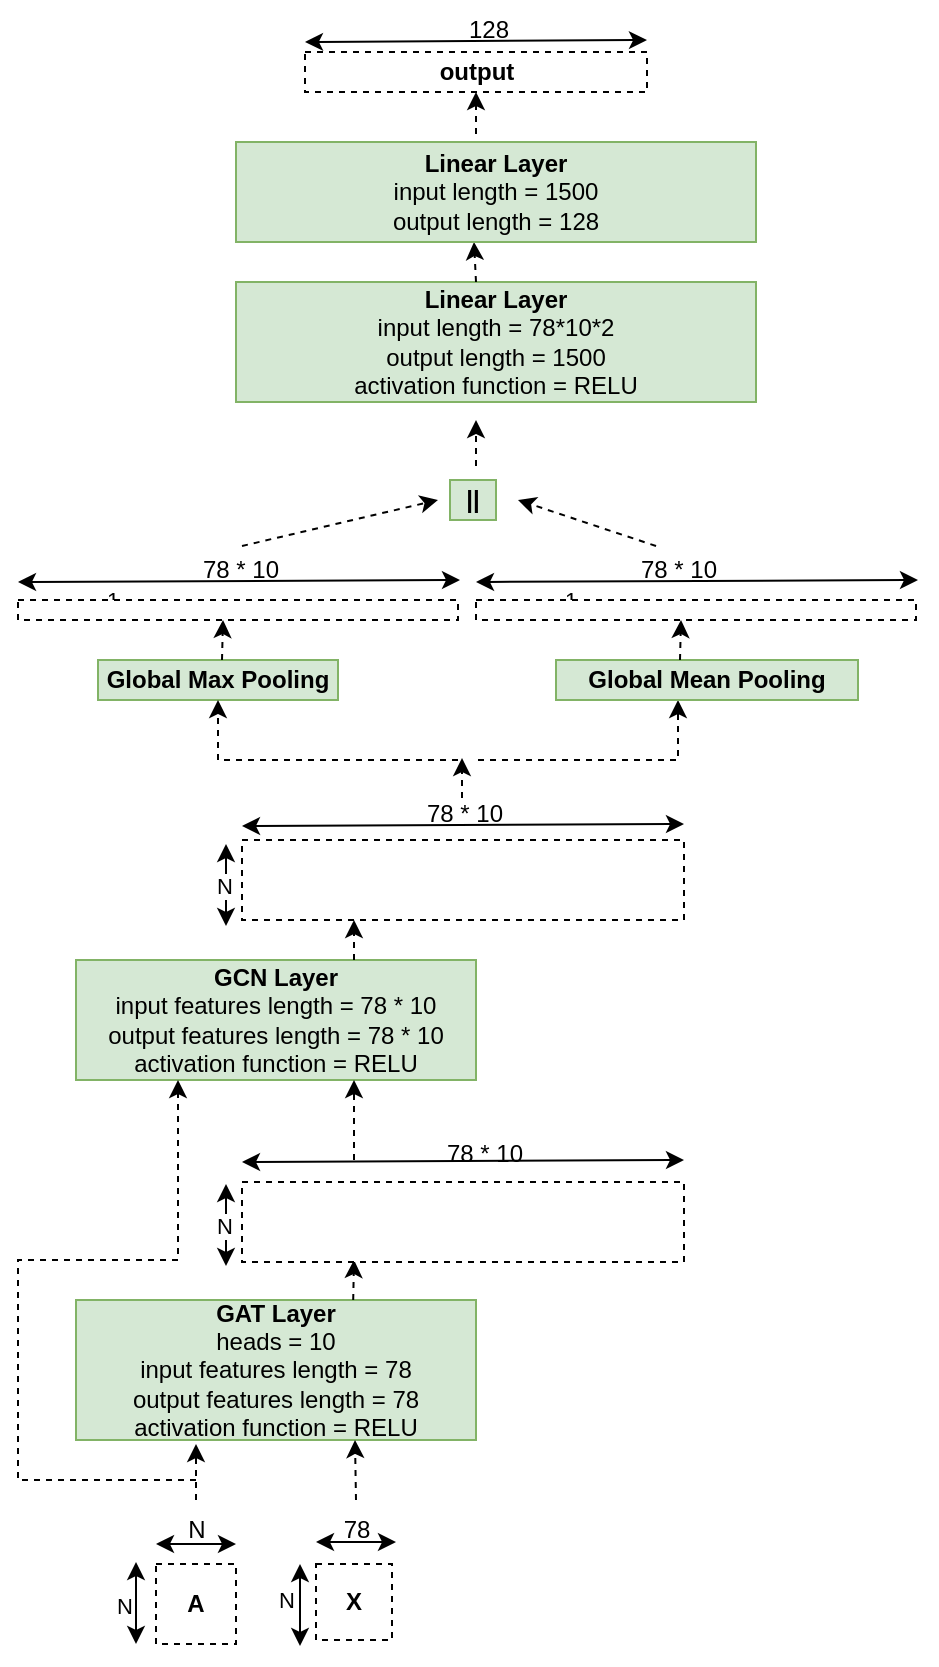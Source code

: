 <mxfile version="24.7.12">
  <diagram name="Page-1" id="uvbK2rB1im_UFAQpM1Mg">
    <mxGraphModel dx="880" dy="434" grid="1" gridSize="10" guides="1" tooltips="1" connect="1" arrows="1" fold="1" page="1" pageScale="1" pageWidth="850" pageHeight="1100" math="0" shadow="0">
      <root>
        <mxCell id="0" />
        <mxCell id="1" parent="0" />
        <mxCell id="ZdAE1cgL8-j8ZhJU6nY8-1" value="&lt;b&gt;GAT Layer&lt;/b&gt;&lt;div&gt;heads = 10&lt;/div&gt;&lt;div&gt;input features length = 78&lt;/div&gt;&lt;div&gt;output features length = 78&lt;/div&gt;&lt;div&gt;activation function = RELU&lt;/div&gt;" style="rounded=0;whiteSpace=wrap;html=1;fillColor=#d5e8d4;strokeColor=#82b366;" vertex="1" parent="1">
          <mxGeometry x="309" y="860" width="200" height="70" as="geometry" />
        </mxCell>
        <mxCell id="ZdAE1cgL8-j8ZhJU6nY8-2" value="&lt;b&gt;A&lt;/b&gt;" style="whiteSpace=wrap;html=1;aspect=fixed;dashed=1;" vertex="1" parent="1">
          <mxGeometry x="349" y="992" width="40" height="40" as="geometry" />
        </mxCell>
        <mxCell id="ZdAE1cgL8-j8ZhJU6nY8-3" value="&lt;b&gt;X&lt;/b&gt;" style="whiteSpace=wrap;html=1;aspect=fixed;dashed=1;" vertex="1" parent="1">
          <mxGeometry x="429" y="992" width="38" height="38" as="geometry" />
        </mxCell>
        <mxCell id="ZdAE1cgL8-j8ZhJU6nY8-4" value="" style="endArrow=classic;startArrow=classic;html=1;rounded=0;" edge="1" parent="1">
          <mxGeometry width="50" height="50" relative="1" as="geometry">
            <mxPoint x="349" y="982" as="sourcePoint" />
            <mxPoint x="389" y="982" as="targetPoint" />
          </mxGeometry>
        </mxCell>
        <mxCell id="ZdAE1cgL8-j8ZhJU6nY8-5" value="" style="endArrow=classic;startArrow=classic;html=1;rounded=0;" edge="1" parent="1">
          <mxGeometry width="50" height="50" relative="1" as="geometry">
            <mxPoint x="429" y="981" as="sourcePoint" />
            <mxPoint x="469" y="981" as="targetPoint" />
          </mxGeometry>
        </mxCell>
        <mxCell id="ZdAE1cgL8-j8ZhJU6nY8-6" value="" style="endArrow=classic;startArrow=classic;html=1;rounded=0;" edge="1" parent="1">
          <mxGeometry width="50" height="50" relative="1" as="geometry">
            <mxPoint x="339" y="1032" as="sourcePoint" />
            <mxPoint x="339" y="991" as="targetPoint" />
          </mxGeometry>
        </mxCell>
        <mxCell id="ZdAE1cgL8-j8ZhJU6nY8-7" value="N" style="edgeLabel;html=1;align=center;verticalAlign=middle;resizable=0;points=[];" vertex="1" connectable="0" parent="ZdAE1cgL8-j8ZhJU6nY8-6">
          <mxGeometry x="-0.073" y="4" relative="1" as="geometry">
            <mxPoint x="-2" as="offset" />
          </mxGeometry>
        </mxCell>
        <mxCell id="ZdAE1cgL8-j8ZhJU6nY8-8" value="" style="endArrow=classic;startArrow=classic;html=1;rounded=0;" edge="1" parent="1">
          <mxGeometry width="50" height="50" relative="1" as="geometry">
            <mxPoint x="421" y="1033" as="sourcePoint" />
            <mxPoint x="421" y="992" as="targetPoint" />
          </mxGeometry>
        </mxCell>
        <mxCell id="ZdAE1cgL8-j8ZhJU6nY8-9" value="N" style="text;html=1;align=center;verticalAlign=middle;resizable=0;points=[];autosize=1;strokeColor=none;fillColor=none;" vertex="1" parent="1">
          <mxGeometry x="354" y="960" width="30" height="30" as="geometry" />
        </mxCell>
        <mxCell id="ZdAE1cgL8-j8ZhJU6nY8-10" value="78" style="text;html=1;align=center;verticalAlign=middle;resizable=0;points=[];autosize=1;strokeColor=none;fillColor=none;" vertex="1" parent="1">
          <mxGeometry x="429" y="960" width="40" height="30" as="geometry" />
        </mxCell>
        <mxCell id="ZdAE1cgL8-j8ZhJU6nY8-11" value="N" style="edgeLabel;html=1;align=center;verticalAlign=middle;resizable=0;points=[];" vertex="1" connectable="0" parent="1">
          <mxGeometry x="409" y="962" as="geometry">
            <mxPoint x="5" y="48" as="offset" />
          </mxGeometry>
        </mxCell>
        <mxCell id="ZdAE1cgL8-j8ZhJU6nY8-12" value="" style="endArrow=classic;html=1;rounded=0;entryX=0.295;entryY=1.05;entryDx=0;entryDy=0;entryPerimeter=0;dashed=1;" edge="1" parent="1">
          <mxGeometry width="50" height="50" relative="1" as="geometry">
            <mxPoint x="369" y="960" as="sourcePoint" />
            <mxPoint x="369" y="932" as="targetPoint" />
          </mxGeometry>
        </mxCell>
        <mxCell id="ZdAE1cgL8-j8ZhJU6nY8-13" value="" style="endArrow=classic;html=1;rounded=0;entryX=0.295;entryY=1.05;entryDx=0;entryDy=0;entryPerimeter=0;dashed=1;" edge="1" parent="1">
          <mxGeometry width="50" height="50" relative="1" as="geometry">
            <mxPoint x="449" y="960" as="sourcePoint" />
            <mxPoint x="448.5" y="930" as="targetPoint" />
          </mxGeometry>
        </mxCell>
        <mxCell id="ZdAE1cgL8-j8ZhJU6nY8-14" value="" style="endArrow=classic;startArrow=classic;html=1;rounded=0;" edge="1" parent="1">
          <mxGeometry width="50" height="50" relative="1" as="geometry">
            <mxPoint x="392" y="791" as="sourcePoint" />
            <mxPoint x="613" y="790" as="targetPoint" />
          </mxGeometry>
        </mxCell>
        <mxCell id="ZdAE1cgL8-j8ZhJU6nY8-15" value="" style="endArrow=classic;startArrow=classic;html=1;rounded=0;" edge="1" parent="1">
          <mxGeometry width="50" height="50" relative="1" as="geometry">
            <mxPoint x="384" y="843" as="sourcePoint" />
            <mxPoint x="384" y="802" as="targetPoint" />
          </mxGeometry>
        </mxCell>
        <mxCell id="ZdAE1cgL8-j8ZhJU6nY8-16" value="N" style="edgeLabel;html=1;align=center;verticalAlign=middle;resizable=0;points=[];" vertex="1" connectable="0" parent="ZdAE1cgL8-j8ZhJU6nY8-15">
          <mxGeometry x="-0.024" y="1" relative="1" as="geometry">
            <mxPoint as="offset" />
          </mxGeometry>
        </mxCell>
        <mxCell id="ZdAE1cgL8-j8ZhJU6nY8-17" value="" style="endArrow=classic;html=1;rounded=0;dashed=1;exitX=0.693;exitY=0;exitDx=0;exitDy=0;exitPerimeter=0;" edge="1" parent="1" source="ZdAE1cgL8-j8ZhJU6nY8-1">
          <mxGeometry width="50" height="50" relative="1" as="geometry">
            <mxPoint x="448.5" y="822" as="sourcePoint" />
            <mxPoint x="448" y="840" as="targetPoint" />
          </mxGeometry>
        </mxCell>
        <mxCell id="ZdAE1cgL8-j8ZhJU6nY8-18" value="" style="rounded=0;whiteSpace=wrap;html=1;dashed=1;" vertex="1" parent="1">
          <mxGeometry x="392" y="801" width="221" height="40" as="geometry" />
        </mxCell>
        <mxCell id="ZdAE1cgL8-j8ZhJU6nY8-19" value="78 * 10" style="text;html=1;align=center;verticalAlign=middle;resizable=0;points=[];autosize=1;strokeColor=none;fillColor=none;" vertex="1" parent="1">
          <mxGeometry x="473" y="602" width="60" height="30" as="geometry" />
        </mxCell>
        <mxCell id="ZdAE1cgL8-j8ZhJU6nY8-20" value="&lt;b&gt;GCN Layer&lt;/b&gt;&lt;div&gt;input features length = 78 * 10&lt;/div&gt;&lt;div&gt;output features length =&amp;nbsp;&lt;span style=&quot;background-color: initial;&quot;&gt;78 * 10&lt;/span&gt;&lt;/div&gt;&lt;div&gt;activation function = RELU&lt;/div&gt;" style="rounded=0;whiteSpace=wrap;html=1;fillColor=#d5e8d4;strokeColor=#82b366;" vertex="1" parent="1">
          <mxGeometry x="309" y="690" width="200" height="60" as="geometry" />
        </mxCell>
        <mxCell id="ZdAE1cgL8-j8ZhJU6nY8-21" value="" style="endArrow=classic;html=1;rounded=0;dashed=1;" edge="1" parent="1">
          <mxGeometry width="50" height="50" relative="1" as="geometry">
            <mxPoint x="448" y="790" as="sourcePoint" />
            <mxPoint x="448" y="750" as="targetPoint" />
          </mxGeometry>
        </mxCell>
        <mxCell id="ZdAE1cgL8-j8ZhJU6nY8-22" value="" style="endArrow=classic;html=1;rounded=0;dashed=1;" edge="1" parent="1">
          <mxGeometry width="50" height="50" relative="1" as="geometry">
            <mxPoint x="369" y="950" as="sourcePoint" />
            <mxPoint x="360" y="750" as="targetPoint" />
            <Array as="points">
              <mxPoint x="280" y="950" />
              <mxPoint x="280" y="840" />
              <mxPoint x="360" y="840" />
            </Array>
          </mxGeometry>
        </mxCell>
        <mxCell id="ZdAE1cgL8-j8ZhJU6nY8-23" value="" style="endArrow=classic;startArrow=classic;html=1;rounded=0;" edge="1" parent="1">
          <mxGeometry width="50" height="50" relative="1" as="geometry">
            <mxPoint x="392" y="623" as="sourcePoint" />
            <mxPoint x="613" y="622" as="targetPoint" />
          </mxGeometry>
        </mxCell>
        <mxCell id="ZdAE1cgL8-j8ZhJU6nY8-24" value="" style="endArrow=classic;startArrow=classic;html=1;rounded=0;" edge="1" parent="1">
          <mxGeometry width="50" height="50" relative="1" as="geometry">
            <mxPoint x="384" y="673" as="sourcePoint" />
            <mxPoint x="384" y="632" as="targetPoint" />
          </mxGeometry>
        </mxCell>
        <mxCell id="ZdAE1cgL8-j8ZhJU6nY8-25" value="N" style="edgeLabel;html=1;align=center;verticalAlign=middle;resizable=0;points=[];" vertex="1" connectable="0" parent="ZdAE1cgL8-j8ZhJU6nY8-24">
          <mxGeometry x="-0.024" y="1" relative="1" as="geometry">
            <mxPoint as="offset" />
          </mxGeometry>
        </mxCell>
        <mxCell id="ZdAE1cgL8-j8ZhJU6nY8-26" value="" style="endArrow=classic;html=1;rounded=0;dashed=1;exitX=0.693;exitY=0;exitDx=0;exitDy=0;exitPerimeter=0;" edge="1" parent="1">
          <mxGeometry width="50" height="50" relative="1" as="geometry">
            <mxPoint x="448" y="690" as="sourcePoint" />
            <mxPoint x="448" y="670" as="targetPoint" />
          </mxGeometry>
        </mxCell>
        <mxCell id="ZdAE1cgL8-j8ZhJU6nY8-27" value="" style="rounded=0;whiteSpace=wrap;html=1;dashed=1;" vertex="1" parent="1">
          <mxGeometry x="392" y="630" width="221" height="40" as="geometry" />
        </mxCell>
        <mxCell id="ZdAE1cgL8-j8ZhJU6nY8-28" value="78 * 10" style="text;html=1;align=center;verticalAlign=middle;resizable=0;points=[];autosize=1;strokeColor=none;fillColor=none;" vertex="1" parent="1">
          <mxGeometry x="483" y="772" width="60" height="30" as="geometry" />
        </mxCell>
        <mxCell id="ZdAE1cgL8-j8ZhJU6nY8-30" value="&lt;b&gt;Global Max Pooling&lt;/b&gt;" style="rounded=0;whiteSpace=wrap;html=1;fillColor=#d5e8d4;strokeColor=#82b366;" vertex="1" parent="1">
          <mxGeometry x="320" y="540" width="120" height="20" as="geometry" />
        </mxCell>
        <mxCell id="ZdAE1cgL8-j8ZhJU6nY8-31" value="" style="endArrow=classic;html=1;rounded=0;dashed=1;" edge="1" parent="1">
          <mxGeometry width="50" height="50" relative="1" as="geometry">
            <mxPoint x="382" y="540" as="sourcePoint" />
            <mxPoint x="382.5" y="520" as="targetPoint" />
          </mxGeometry>
        </mxCell>
        <mxCell id="ZdAE1cgL8-j8ZhJU6nY8-32" value="1" style="edgeLabel;html=1;align=center;verticalAlign=middle;resizable=0;points=[];" vertex="1" connectable="0" parent="1">
          <mxGeometry x="331" y="518" as="geometry">
            <mxPoint x="-4" y="-8" as="offset" />
          </mxGeometry>
        </mxCell>
        <mxCell id="ZdAE1cgL8-j8ZhJU6nY8-33" value="" style="rounded=0;whiteSpace=wrap;html=1;dashed=1;" vertex="1" parent="1">
          <mxGeometry x="280" y="510" width="220" height="10" as="geometry" />
        </mxCell>
        <mxCell id="ZdAE1cgL8-j8ZhJU6nY8-38" value="" style="endArrow=classic;html=1;rounded=0;dashed=1;exitX=0.693;exitY=0;exitDx=0;exitDy=0;exitPerimeter=0;" edge="1" parent="1">
          <mxGeometry width="50" height="50" relative="1" as="geometry">
            <mxPoint x="502" y="609" as="sourcePoint" />
            <mxPoint x="502" y="589" as="targetPoint" />
          </mxGeometry>
        </mxCell>
        <mxCell id="ZdAE1cgL8-j8ZhJU6nY8-39" value="" style="endArrow=classic;html=1;rounded=0;dashed=1;entryX=0.5;entryY=1;entryDx=0;entryDy=0;" edge="1" parent="1" target="ZdAE1cgL8-j8ZhJU6nY8-30">
          <mxGeometry width="50" height="50" relative="1" as="geometry">
            <mxPoint x="500" y="590" as="sourcePoint" />
            <mxPoint x="360" y="590" as="targetPoint" />
            <Array as="points">
              <mxPoint x="380" y="590" />
            </Array>
          </mxGeometry>
        </mxCell>
        <mxCell id="ZdAE1cgL8-j8ZhJU6nY8-40" value="78 * 10" style="text;html=1;align=center;verticalAlign=middle;resizable=0;points=[];autosize=1;strokeColor=none;fillColor=none;" vertex="1" parent="1">
          <mxGeometry x="361" y="480" width="60" height="30" as="geometry" />
        </mxCell>
        <mxCell id="ZdAE1cgL8-j8ZhJU6nY8-41" value="" style="endArrow=classic;startArrow=classic;html=1;rounded=0;" edge="1" parent="1">
          <mxGeometry width="50" height="50" relative="1" as="geometry">
            <mxPoint x="280" y="501" as="sourcePoint" />
            <mxPoint x="501" y="500" as="targetPoint" />
          </mxGeometry>
        </mxCell>
        <mxCell id="ZdAE1cgL8-j8ZhJU6nY8-42" value="" style="endArrow=classic;html=1;rounded=0;dashed=1;" edge="1" parent="1">
          <mxGeometry width="50" height="50" relative="1" as="geometry">
            <mxPoint x="510" y="590" as="sourcePoint" />
            <mxPoint x="610" y="560" as="targetPoint" />
            <Array as="points">
              <mxPoint x="610" y="590" />
            </Array>
          </mxGeometry>
        </mxCell>
        <mxCell id="ZdAE1cgL8-j8ZhJU6nY8-43" value="&lt;b&gt;Global Mean Pooling&lt;/b&gt;" style="rounded=0;whiteSpace=wrap;html=1;fillColor=#d5e8d4;strokeColor=#82b366;" vertex="1" parent="1">
          <mxGeometry x="549" y="540" width="151" height="20" as="geometry" />
        </mxCell>
        <mxCell id="ZdAE1cgL8-j8ZhJU6nY8-44" value="" style="endArrow=classic;html=1;rounded=0;dashed=1;" edge="1" parent="1">
          <mxGeometry width="50" height="50" relative="1" as="geometry">
            <mxPoint x="611" y="540" as="sourcePoint" />
            <mxPoint x="611.5" y="520" as="targetPoint" />
          </mxGeometry>
        </mxCell>
        <mxCell id="ZdAE1cgL8-j8ZhJU6nY8-45" value="1" style="edgeLabel;html=1;align=center;verticalAlign=middle;resizable=0;points=[];" vertex="1" connectable="0" parent="1">
          <mxGeometry x="560" y="518" as="geometry">
            <mxPoint x="-4" y="-8" as="offset" />
          </mxGeometry>
        </mxCell>
        <mxCell id="ZdAE1cgL8-j8ZhJU6nY8-46" value="" style="rounded=0;whiteSpace=wrap;html=1;dashed=1;" vertex="1" parent="1">
          <mxGeometry x="509" y="510" width="220" height="10" as="geometry" />
        </mxCell>
        <mxCell id="ZdAE1cgL8-j8ZhJU6nY8-47" value="" style="endArrow=classic;startArrow=classic;html=1;rounded=0;" edge="1" parent="1">
          <mxGeometry width="50" height="50" relative="1" as="geometry">
            <mxPoint x="509" y="501" as="sourcePoint" />
            <mxPoint x="730" y="500" as="targetPoint" />
          </mxGeometry>
        </mxCell>
        <mxCell id="ZdAE1cgL8-j8ZhJU6nY8-51" value="78 * 10" style="text;html=1;align=center;verticalAlign=middle;resizable=0;points=[];autosize=1;strokeColor=none;fillColor=none;" vertex="1" parent="1">
          <mxGeometry x="580" y="480" width="60" height="30" as="geometry" />
        </mxCell>
        <mxCell id="ZdAE1cgL8-j8ZhJU6nY8-52" value="" style="endArrow=classic;html=1;rounded=0;dashed=1;" edge="1" parent="1">
          <mxGeometry width="50" height="50" relative="1" as="geometry">
            <mxPoint x="392" y="483" as="sourcePoint" />
            <mxPoint x="490" y="460" as="targetPoint" />
          </mxGeometry>
        </mxCell>
        <mxCell id="ZdAE1cgL8-j8ZhJU6nY8-54" value="" style="endArrow=classic;html=1;rounded=0;dashed=1;exitX=0.317;exitY=0.1;exitDx=0;exitDy=0;exitPerimeter=0;" edge="1" parent="1" source="ZdAE1cgL8-j8ZhJU6nY8-51">
          <mxGeometry width="50" height="50" relative="1" as="geometry">
            <mxPoint x="402" y="493" as="sourcePoint" />
            <mxPoint x="530" y="460" as="targetPoint" />
          </mxGeometry>
        </mxCell>
        <mxCell id="ZdAE1cgL8-j8ZhJU6nY8-55" value="&lt;b&gt;||&lt;/b&gt;" style="rounded=0;whiteSpace=wrap;html=1;fillColor=#d5e8d4;strokeColor=#82b366;" vertex="1" parent="1">
          <mxGeometry x="496" y="450" width="23" height="20" as="geometry" />
        </mxCell>
        <mxCell id="ZdAE1cgL8-j8ZhJU6nY8-56" value="" style="endArrow=classic;html=1;rounded=0;dashed=1;exitX=0.317;exitY=0.1;exitDx=0;exitDy=0;exitPerimeter=0;" edge="1" parent="1">
          <mxGeometry width="50" height="50" relative="1" as="geometry">
            <mxPoint x="509" y="443" as="sourcePoint" />
            <mxPoint x="509" y="420" as="targetPoint" />
          </mxGeometry>
        </mxCell>
        <mxCell id="ZdAE1cgL8-j8ZhJU6nY8-57" value="&lt;b&gt;Linear Layer&lt;/b&gt;&lt;div&gt;input length = 78*10*2&lt;/div&gt;&lt;div&gt;output length = 1500&lt;/div&gt;&lt;div&gt;activation function = RELU&lt;br&gt;&lt;/div&gt;" style="rounded=0;whiteSpace=wrap;html=1;fillColor=#d5e8d4;strokeColor=#82b366;" vertex="1" parent="1">
          <mxGeometry x="389" y="351" width="260" height="60" as="geometry" />
        </mxCell>
        <mxCell id="ZdAE1cgL8-j8ZhJU6nY8-58" value="" style="endArrow=classic;html=1;rounded=0;entryX=0.295;entryY=1.05;entryDx=0;entryDy=0;entryPerimeter=0;dashed=1;" edge="1" parent="1">
          <mxGeometry width="50" height="50" relative="1" as="geometry">
            <mxPoint x="509" y="351" as="sourcePoint" />
            <mxPoint x="508" y="331" as="targetPoint" />
          </mxGeometry>
        </mxCell>
        <mxCell id="ZdAE1cgL8-j8ZhJU6nY8-59" value="&lt;b&gt;Linear Layer&lt;/b&gt;&lt;div&gt;input length = 1500&lt;/div&gt;&lt;div&gt;output length = 128&lt;/div&gt;" style="rounded=0;whiteSpace=wrap;html=1;fillColor=#d5e8d4;strokeColor=#82b366;" vertex="1" parent="1">
          <mxGeometry x="389" y="281" width="260" height="50" as="geometry" />
        </mxCell>
        <mxCell id="ZdAE1cgL8-j8ZhJU6nY8-60" value="&lt;b&gt;output&lt;/b&gt;" style="rounded=0;whiteSpace=wrap;html=1;dashed=1;" vertex="1" parent="1">
          <mxGeometry x="423.5" y="236" width="171" height="20" as="geometry" />
        </mxCell>
        <mxCell id="ZdAE1cgL8-j8ZhJU6nY8-61" value="" style="endArrow=classic;startArrow=classic;html=1;rounded=0;" edge="1" parent="1">
          <mxGeometry width="50" height="50" relative="1" as="geometry">
            <mxPoint x="423.5" y="231" as="sourcePoint" />
            <mxPoint x="594.5" y="230" as="targetPoint" />
          </mxGeometry>
        </mxCell>
        <mxCell id="ZdAE1cgL8-j8ZhJU6nY8-62" value="128" style="text;html=1;align=center;verticalAlign=middle;resizable=0;points=[];autosize=1;strokeColor=none;fillColor=none;" vertex="1" parent="1">
          <mxGeometry x="494.5" y="210" width="40" height="30" as="geometry" />
        </mxCell>
        <mxCell id="ZdAE1cgL8-j8ZhJU6nY8-63" value="" style="endArrow=classic;html=1;rounded=0;entryX=0.5;entryY=1;entryDx=0;entryDy=0;dashed=1;" edge="1" parent="1" target="ZdAE1cgL8-j8ZhJU6nY8-60">
          <mxGeometry width="50" height="50" relative="1" as="geometry">
            <mxPoint x="509" y="277" as="sourcePoint" />
            <mxPoint x="508" y="276" as="targetPoint" />
          </mxGeometry>
        </mxCell>
      </root>
    </mxGraphModel>
  </diagram>
</mxfile>
